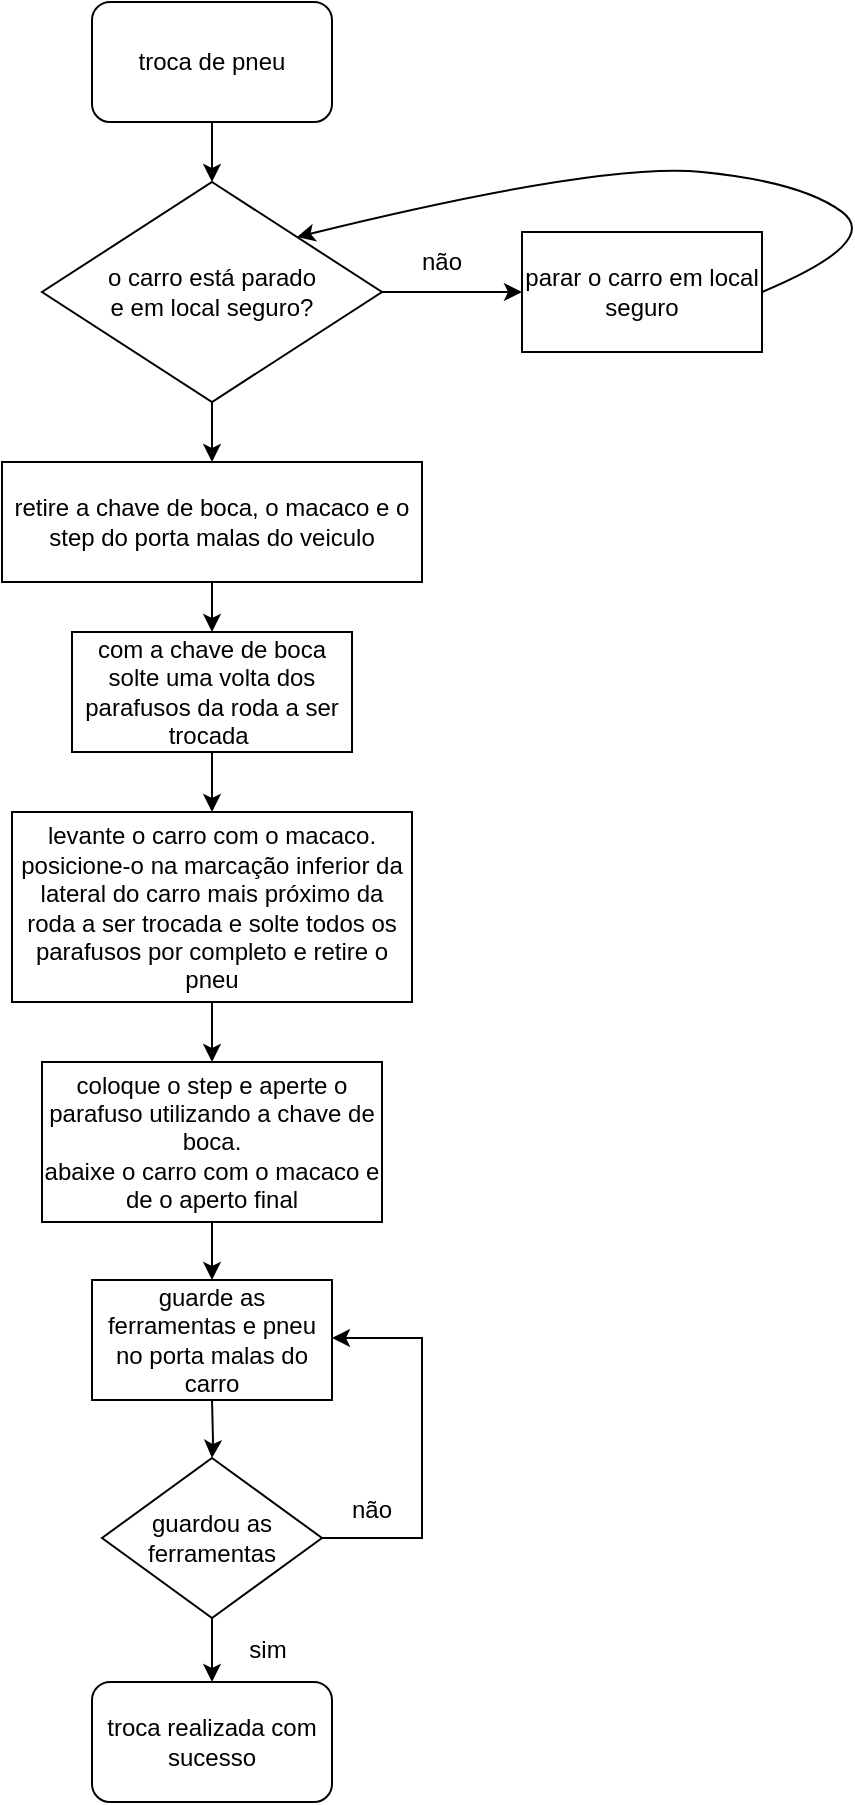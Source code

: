 <mxfile pages="1" version="11.2.8" type="github"><diagram id="L0FiBxvD5xnL3skk63sn" name="Página-1"><mxGraphModel dx="1024" dy="566" grid="1" gridSize="10" guides="1" tooltips="1" connect="1" arrows="1" fold="1" page="1" pageScale="1" pageWidth="827" pageHeight="1169" math="0" shadow="0"><root><mxCell id="0"/><mxCell id="1" parent="0"/><mxCell id="Lj5lpU6XtHEsxnzk8MAD-77" value="" style="edgeStyle=orthogonalEdgeStyle;rounded=0;orthogonalLoop=1;jettySize=auto;html=1;" parent="1" source="Lj5lpU6XtHEsxnzk8MAD-1" target="Lj5lpU6XtHEsxnzk8MAD-3" edge="1"><mxGeometry relative="1" as="geometry"/></mxCell><mxCell id="Lj5lpU6XtHEsxnzk8MAD-1" value="troca de pneu" style="rounded=1;whiteSpace=wrap;html=1;" parent="1" vertex="1"><mxGeometry x="285" width="120" height="60" as="geometry"/></mxCell><mxCell id="USGE2C8nxS0AfALF67ol-6" value="" style="edgeStyle=orthogonalEdgeStyle;rounded=0;orthogonalLoop=1;jettySize=auto;html=1;" edge="1" parent="1" source="Lj5lpU6XtHEsxnzk8MAD-3" target="USGE2C8nxS0AfALF67ol-5"><mxGeometry relative="1" as="geometry"/></mxCell><mxCell id="USGE2C8nxS0AfALF67ol-18" value="" style="edgeStyle=orthogonalEdgeStyle;rounded=0;orthogonalLoop=1;jettySize=auto;html=1;" edge="1" parent="1" source="Lj5lpU6XtHEsxnzk8MAD-3" target="USGE2C8nxS0AfALF67ol-17"><mxGeometry relative="1" as="geometry"/></mxCell><mxCell id="Lj5lpU6XtHEsxnzk8MAD-3" value="o carro está parado &lt;br&gt;e em local seguro?" style="rhombus;whiteSpace=wrap;html=1;" parent="1" vertex="1"><mxGeometry x="260" y="90" width="170" height="110" as="geometry"/></mxCell><mxCell id="Lj5lpU6XtHEsxnzk8MAD-12" value="não" style="text;html=1;strokeColor=none;fillColor=none;align=center;verticalAlign=middle;whiteSpace=wrap;rounded=0;" parent="1" vertex="1"><mxGeometry x="440" y="120" width="40" height="20" as="geometry"/></mxCell><mxCell id="Lj5lpU6XtHEsxnzk8MAD-57" value="troca realizada com sucesso" style="rounded=1;whiteSpace=wrap;html=1;" parent="1" vertex="1"><mxGeometry x="285" y="840" width="120" height="60" as="geometry"/></mxCell><mxCell id="Lj5lpU6XtHEsxnzk8MAD-99" value="" style="edgeStyle=orthogonalEdgeStyle;rounded=0;orthogonalLoop=1;jettySize=auto;html=1;" parent="1" target="Lj5lpU6XtHEsxnzk8MAD-98" edge="1"><mxGeometry relative="1" as="geometry"><mxPoint x="345" y="698.4" as="sourcePoint"/></mxGeometry></mxCell><mxCell id="Lj5lpU6XtHEsxnzk8MAD-103" value="" style="edgeStyle=orthogonalEdgeStyle;rounded=0;orthogonalLoop=1;jettySize=auto;html=1;entryX=1;entryY=0.5;entryDx=0;entryDy=0;" parent="1" source="Lj5lpU6XtHEsxnzk8MAD-98" edge="1"><mxGeometry relative="1" as="geometry"><mxPoint x="405" y="668" as="targetPoint"/><Array as="points"><mxPoint x="450" y="768"/><mxPoint x="450" y="668"/></Array></mxGeometry></mxCell><mxCell id="Lj5lpU6XtHEsxnzk8MAD-107" value="" style="edgeStyle=orthogonalEdgeStyle;rounded=0;orthogonalLoop=1;jettySize=auto;html=1;" parent="1" source="Lj5lpU6XtHEsxnzk8MAD-98" target="Lj5lpU6XtHEsxnzk8MAD-57" edge="1"><mxGeometry relative="1" as="geometry"/></mxCell><mxCell id="Lj5lpU6XtHEsxnzk8MAD-98" value="guardou as ferramentas" style="rhombus;whiteSpace=wrap;html=1;" parent="1" vertex="1"><mxGeometry x="290" y="728" width="110" height="80" as="geometry"/></mxCell><mxCell id="Lj5lpU6XtHEsxnzk8MAD-104" value="não" style="text;html=1;strokeColor=none;fillColor=none;align=center;verticalAlign=middle;whiteSpace=wrap;rounded=0;" parent="1" vertex="1"><mxGeometry x="405" y="743.6" width="40" height="20" as="geometry"/></mxCell><mxCell id="Lj5lpU6XtHEsxnzk8MAD-108" value="sim" style="text;html=1;strokeColor=none;fillColor=none;align=center;verticalAlign=middle;whiteSpace=wrap;rounded=0;" parent="1" vertex="1"><mxGeometry x="353" y="814" width="40" height="20" as="geometry"/></mxCell><mxCell id="USGE2C8nxS0AfALF67ol-8" value="" style="edgeStyle=orthogonalEdgeStyle;rounded=0;orthogonalLoop=1;jettySize=auto;html=1;" edge="1" parent="1" source="USGE2C8nxS0AfALF67ol-5" target="USGE2C8nxS0AfALF67ol-7"><mxGeometry relative="1" as="geometry"/></mxCell><mxCell id="USGE2C8nxS0AfALF67ol-5" value="&lt;span style=&quot;white-space: normal&quot;&gt;retire a chave de boca, o macaco e o step do porta malas do veiculo&lt;/span&gt;" style="rounded=0;whiteSpace=wrap;html=1;" vertex="1" parent="1"><mxGeometry x="240" y="230" width="210" height="60" as="geometry"/></mxCell><mxCell id="USGE2C8nxS0AfALF67ol-11" value="" style="edgeStyle=orthogonalEdgeStyle;rounded=0;orthogonalLoop=1;jettySize=auto;html=1;" edge="1" parent="1" source="USGE2C8nxS0AfALF67ol-7" target="USGE2C8nxS0AfALF67ol-9"><mxGeometry relative="1" as="geometry"/></mxCell><mxCell id="USGE2C8nxS0AfALF67ol-7" value="&lt;span style=&quot;white-space: normal&quot;&gt;com a chave de boca solte uma volta dos parafusos da roda a ser trocada&amp;nbsp;&lt;/span&gt;" style="rounded=0;whiteSpace=wrap;html=1;" vertex="1" parent="1"><mxGeometry x="275" y="315" width="140" height="60" as="geometry"/></mxCell><mxCell id="USGE2C8nxS0AfALF67ol-13" value="" style="edgeStyle=orthogonalEdgeStyle;rounded=0;orthogonalLoop=1;jettySize=auto;html=1;" edge="1" parent="1" source="USGE2C8nxS0AfALF67ol-9" target="USGE2C8nxS0AfALF67ol-12"><mxGeometry relative="1" as="geometry"/></mxCell><mxCell id="USGE2C8nxS0AfALF67ol-9" value="&lt;span style=&quot;white-space: normal&quot;&gt;levante o carro com o macaco. posicione-o na marcação inferior da lateral do carro mais próximo da roda a ser trocada e solte todos os parafusos por completo e retire o pneu&lt;/span&gt;" style="rounded=0;whiteSpace=wrap;html=1;" vertex="1" parent="1"><mxGeometry x="245" y="405" width="200" height="95" as="geometry"/></mxCell><mxCell id="USGE2C8nxS0AfALF67ol-16" value="" style="edgeStyle=orthogonalEdgeStyle;rounded=0;orthogonalLoop=1;jettySize=auto;html=1;" edge="1" parent="1" source="USGE2C8nxS0AfALF67ol-12" target="USGE2C8nxS0AfALF67ol-15"><mxGeometry relative="1" as="geometry"/></mxCell><mxCell id="USGE2C8nxS0AfALF67ol-12" value="&lt;span style=&quot;white-space: normal&quot;&gt;coloque o step e aperte o parafuso utilizando a chave de boca.&lt;/span&gt;&lt;br style=&quot;white-space: normal&quot;&gt;&lt;span style=&quot;white-space: normal&quot;&gt;abaixe o carro com o macaco e de o aperto final&lt;/span&gt;" style="rounded=0;whiteSpace=wrap;html=1;" vertex="1" parent="1"><mxGeometry x="260" y="530" width="170" height="80" as="geometry"/></mxCell><mxCell id="USGE2C8nxS0AfALF67ol-15" value="&lt;span style=&quot;white-space: normal&quot;&gt;guarde as ferramentas e pneu no porta malas do carro&lt;/span&gt;" style="rounded=0;whiteSpace=wrap;html=1;" vertex="1" parent="1"><mxGeometry x="285" y="639" width="120" height="60" as="geometry"/></mxCell><mxCell id="USGE2C8nxS0AfALF67ol-17" value="&lt;span style=&quot;white-space: normal&quot;&gt;parar o carro em local seguro&lt;/span&gt;" style="rounded=0;whiteSpace=wrap;html=1;" vertex="1" parent="1"><mxGeometry x="500" y="115" width="120" height="60" as="geometry"/></mxCell><mxCell id="USGE2C8nxS0AfALF67ol-21" value="" style="curved=1;endArrow=classic;html=1;exitX=1;exitY=0.5;exitDx=0;exitDy=0;entryX=1;entryY=0;entryDx=0;entryDy=0;" edge="1" parent="1" source="USGE2C8nxS0AfALF67ol-17" target="Lj5lpU6XtHEsxnzk8MAD-3"><mxGeometry width="50" height="50" relative="1" as="geometry"><mxPoint x="680" y="169.9" as="sourcePoint"/><mxPoint x="720" y="80" as="targetPoint"/><Array as="points"><mxPoint x="680" y="119.9"/><mxPoint x="640" y="90"/><mxPoint x="540" y="80"/></Array></mxGeometry></mxCell></root></mxGraphModel></diagram></mxfile>